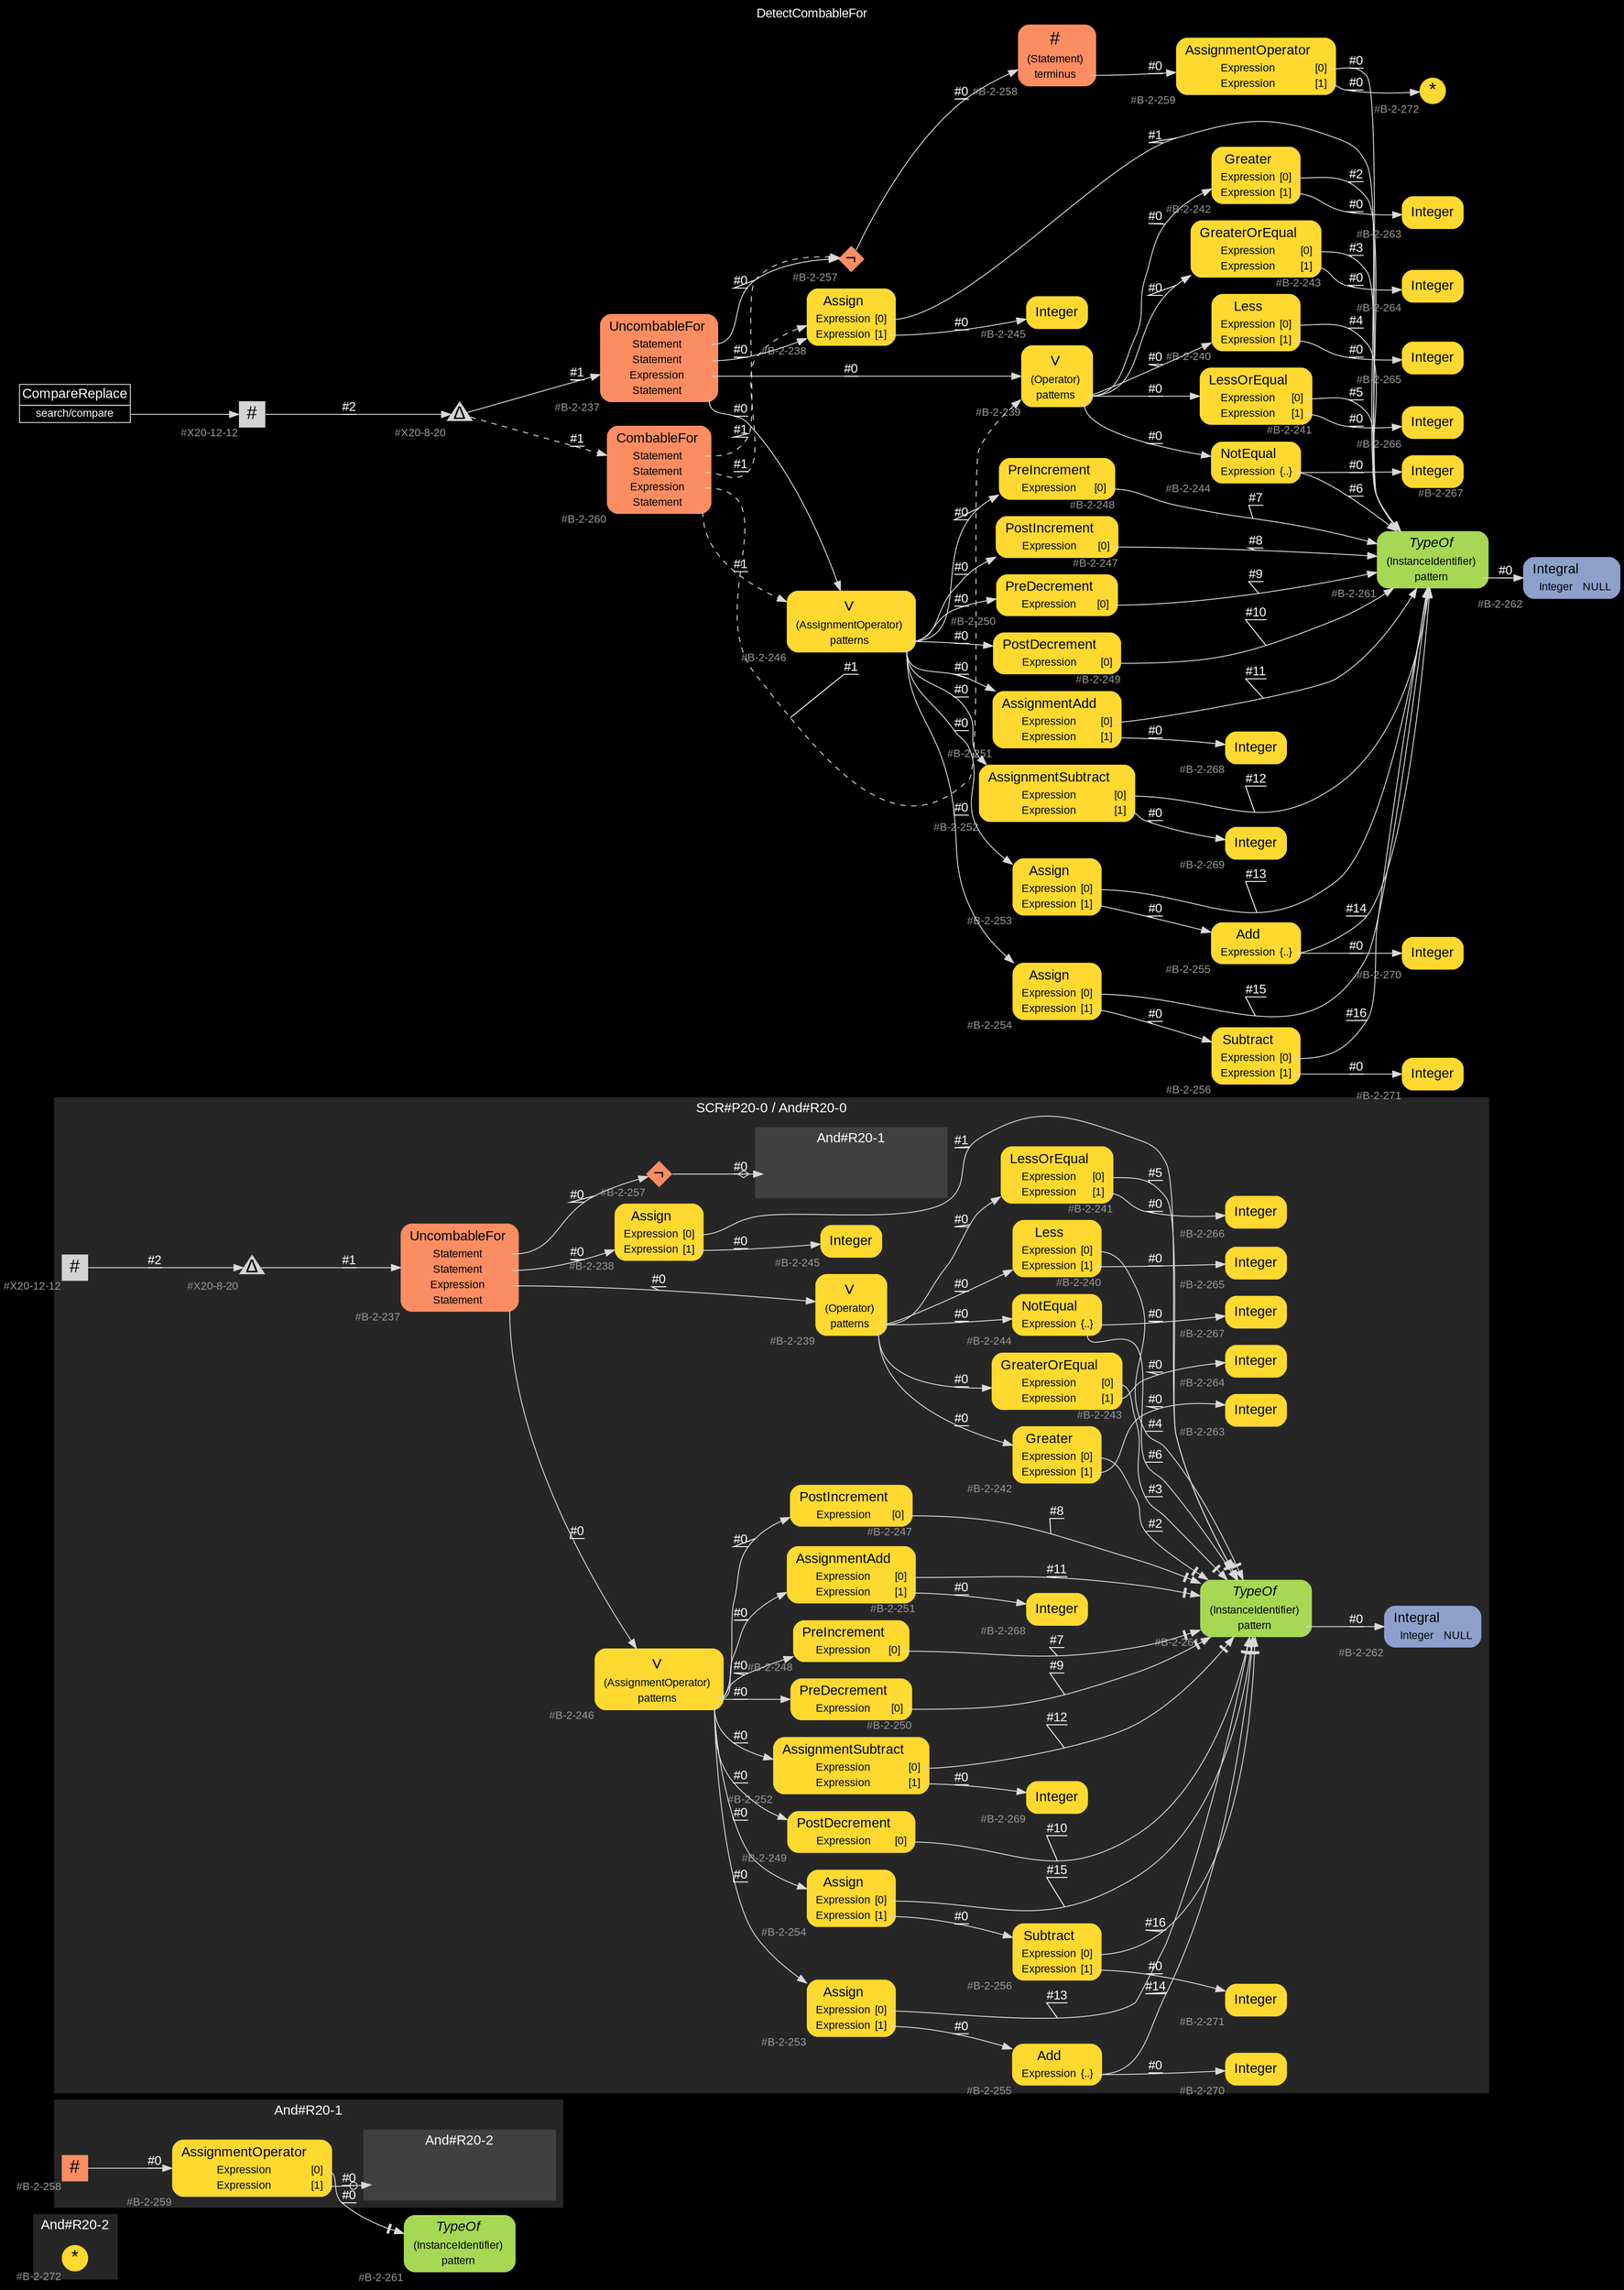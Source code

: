 digraph "DetectCombableFor" {
label = "DetectCombableFor"
labelloc = t
graph [
    rankdir = "LR"
    ranksep = 0.3
    bgcolor = black
    color = grey85
    fontcolor = white
    fontname = "Arial"
];
node [
    fontname = "Arial"
];
edge [
    fontname = "Arial"
];

// -------------------- figure And#R20-2 --------------------
// -------- region And#R20-2 ----------
subgraph "clusterAnd#R20-2" {
    label = "And#R20-2"
    style = "filled"
    color = gray15
    fontsize = "15"
    // -------- block And#R20-2/#B-2-272 ----------
    "And#R20-2/#B-2-272" [
        fillcolor = "/set28/6"
        xlabel = "#B-2-272"
        fontsize = "12"
        fontcolor = grey60
        shape = "circle"
        label = <<FONT COLOR="black" POINT-SIZE="20">*</FONT>>
        style = "filled"
        penwidth = 0.0
        fixedsize = true
        width = 0.4
        height = 0.4
    ];
    
}


// -------------------- figure And#R20-1 --------------------
// -------- region And#R20-1 ----------
subgraph "clusterAnd#R20-1" {
    label = "And#R20-1"
    style = "filled"
    color = gray15
    fontsize = "15"
    // -------- block And#R20-1/#B-2-258 ----------
    "And#R20-1/#B-2-258" [
        fillcolor = "/set28/2"
        xlabel = "#B-2-258"
        fontsize = "12"
        fontcolor = grey60
        shape = "square"
        label = <<FONT COLOR="black" POINT-SIZE="20">#</FONT>>
        style = "filled"
        penwidth = 0.0
        fixedsize = true
        width = 0.4
        height = 0.4
    ];
    
    // -------- block And#R20-1/#B-2-259 ----------
    "And#R20-1/#B-2-259" [
        fillcolor = "/set28/6"
        xlabel = "#B-2-259"
        fontsize = "12"
        fontcolor = grey60
        shape = "plaintext"
        label = <<TABLE BORDER="0" CELLBORDER="0" CELLSPACING="0">
         <TR><TD><FONT COLOR="black" POINT-SIZE="15">AssignmentOperator</FONT></TD></TR>
         <TR><TD><FONT COLOR="black" POINT-SIZE="12">Expression</FONT></TD><TD PORT="port0"><FONT COLOR="black" POINT-SIZE="12">[0]</FONT></TD></TR>
         <TR><TD><FONT COLOR="black" POINT-SIZE="12">Expression</FONT></TD><TD PORT="port1"><FONT COLOR="black" POINT-SIZE="12">[1]</FONT></TD></TR>
        </TABLE>>
        style = "rounded,filled"
    ];
    
    // -------- region And#R20-1/And#R20-2 ----------
    subgraph "clusterAnd#R20-1/And#R20-2" {
        label = "And#R20-2"
        style = "filled"
        color = gray25
        fontsize = "15"
        // -------- block And#R20-1/And#R20-2/#B-2-272 ----------
        "And#R20-1/And#R20-2/#B-2-272" [
            fillcolor = "/set28/6"
            xlabel = "#B-2-272"
            fontsize = "12"
            fontcolor = grey60
            shape = "none"
            style = "invisible"
        ];
        
    }
    
}

// -------- block And#R20-1/#B-2-261 ----------
"And#R20-1/#B-2-261" [
    fillcolor = "/set28/5"
    xlabel = "#B-2-261"
    fontsize = "12"
    fontcolor = grey60
    shape = "plaintext"
    label = <<TABLE BORDER="0" CELLBORDER="0" CELLSPACING="0">
     <TR><TD><FONT COLOR="black" POINT-SIZE="15"><I>TypeOf</I></FONT></TD></TR>
     <TR><TD><FONT COLOR="black" POINT-SIZE="12">(InstanceIdentifier)</FONT></TD><TD PORT="port0"></TD></TR>
     <TR><TD><FONT COLOR="black" POINT-SIZE="12">pattern</FONT></TD><TD PORT="port1"></TD></TR>
    </TABLE>>
    style = "rounded,filled"
];

"And#R20-1/#B-2-258" -> "And#R20-1/#B-2-259" [
    label = "#0"
    decorate = true
    color = grey85
    fontcolor = white
];

"And#R20-1/#B-2-259":port0 -> "And#R20-1/#B-2-261" [
    arrowhead="normalnonetee"
    label = "#0"
    decorate = true
    color = grey85
    fontcolor = white
];

"And#R20-1/#B-2-259":port1 -> "And#R20-1/And#R20-2/#B-2-272" [
    arrowhead="normalnoneodot"
    label = "#0"
    decorate = true
    color = grey85
    fontcolor = white
];


// -------------------- figure And#R20-0 --------------------
// -------- region And#R20-0 ----------
subgraph "clusterAnd#R20-0" {
    label = "SCR#P20-0 / And#R20-0"
    style = "filled"
    color = gray15
    fontsize = "15"
    // -------- block And#R20-0/#B-2-250 ----------
    "And#R20-0/#B-2-250" [
        fillcolor = "/set28/6"
        xlabel = "#B-2-250"
        fontsize = "12"
        fontcolor = grey60
        shape = "plaintext"
        label = <<TABLE BORDER="0" CELLBORDER="0" CELLSPACING="0">
         <TR><TD><FONT COLOR="black" POINT-SIZE="15">PreDecrement</FONT></TD></TR>
         <TR><TD><FONT COLOR="black" POINT-SIZE="12">Expression</FONT></TD><TD PORT="port0"><FONT COLOR="black" POINT-SIZE="12">[0]</FONT></TD></TR>
        </TABLE>>
        style = "rounded,filled"
    ];
    
    // -------- block And#R20-0/#B-2-246 ----------
    "And#R20-0/#B-2-246" [
        fillcolor = "/set28/6"
        xlabel = "#B-2-246"
        fontsize = "12"
        fontcolor = grey60
        shape = "plaintext"
        label = <<TABLE BORDER="0" CELLBORDER="0" CELLSPACING="0">
         <TR><TD><FONT COLOR="black" POINT-SIZE="20">∨</FONT></TD></TR>
         <TR><TD><FONT COLOR="black" POINT-SIZE="12">(AssignmentOperator)</FONT></TD><TD PORT="port0"></TD></TR>
         <TR><TD><FONT COLOR="black" POINT-SIZE="12">patterns</FONT></TD><TD PORT="port1"></TD></TR>
        </TABLE>>
        style = "rounded,filled"
    ];
    
    // -------- block And#R20-0/#B-2-241 ----------
    "And#R20-0/#B-2-241" [
        fillcolor = "/set28/6"
        xlabel = "#B-2-241"
        fontsize = "12"
        fontcolor = grey60
        shape = "plaintext"
        label = <<TABLE BORDER="0" CELLBORDER="0" CELLSPACING="0">
         <TR><TD><FONT COLOR="black" POINT-SIZE="15">LessOrEqual</FONT></TD></TR>
         <TR><TD><FONT COLOR="black" POINT-SIZE="12">Expression</FONT></TD><TD PORT="port0"><FONT COLOR="black" POINT-SIZE="12">[0]</FONT></TD></TR>
         <TR><TD><FONT COLOR="black" POINT-SIZE="12">Expression</FONT></TD><TD PORT="port1"><FONT COLOR="black" POINT-SIZE="12">[1]</FONT></TD></TR>
        </TABLE>>
        style = "rounded,filled"
    ];
    
    // -------- block And#R20-0/#B-2-262 ----------
    "And#R20-0/#B-2-262" [
        fillcolor = "/set28/3"
        xlabel = "#B-2-262"
        fontsize = "12"
        fontcolor = grey60
        shape = "plaintext"
        label = <<TABLE BORDER="0" CELLBORDER="0" CELLSPACING="0">
         <TR><TD><FONT COLOR="black" POINT-SIZE="15">Integral</FONT></TD></TR>
         <TR><TD><FONT COLOR="black" POINT-SIZE="12">Integer</FONT></TD><TD PORT="port0"><FONT COLOR="black" POINT-SIZE="12">NULL</FONT></TD></TR>
        </TABLE>>
        style = "rounded,filled"
    ];
    
    // -------- block And#R20-0/#B-2-263 ----------
    "And#R20-0/#B-2-263" [
        fillcolor = "/set28/6"
        xlabel = "#B-2-263"
        fontsize = "12"
        fontcolor = grey60
        shape = "plaintext"
        label = <<TABLE BORDER="0" CELLBORDER="0" CELLSPACING="0">
         <TR><TD><FONT COLOR="black" POINT-SIZE="15">Integer</FONT></TD></TR>
        </TABLE>>
        style = "rounded,filled"
    ];
    
    // -------- block And#R20-0/#B-2-242 ----------
    "And#R20-0/#B-2-242" [
        fillcolor = "/set28/6"
        xlabel = "#B-2-242"
        fontsize = "12"
        fontcolor = grey60
        shape = "plaintext"
        label = <<TABLE BORDER="0" CELLBORDER="0" CELLSPACING="0">
         <TR><TD><FONT COLOR="black" POINT-SIZE="15">Greater</FONT></TD></TR>
         <TR><TD><FONT COLOR="black" POINT-SIZE="12">Expression</FONT></TD><TD PORT="port0"><FONT COLOR="black" POINT-SIZE="12">[0]</FONT></TD></TR>
         <TR><TD><FONT COLOR="black" POINT-SIZE="12">Expression</FONT></TD><TD PORT="port1"><FONT COLOR="black" POINT-SIZE="12">[1]</FONT></TD></TR>
        </TABLE>>
        style = "rounded,filled"
    ];
    
    // -------- block And#R20-0/#B-2-256 ----------
    "And#R20-0/#B-2-256" [
        fillcolor = "/set28/6"
        xlabel = "#B-2-256"
        fontsize = "12"
        fontcolor = grey60
        shape = "plaintext"
        label = <<TABLE BORDER="0" CELLBORDER="0" CELLSPACING="0">
         <TR><TD><FONT COLOR="black" POINT-SIZE="15">Subtract</FONT></TD></TR>
         <TR><TD><FONT COLOR="black" POINT-SIZE="12">Expression</FONT></TD><TD PORT="port0"><FONT COLOR="black" POINT-SIZE="12">[0]</FONT></TD></TR>
         <TR><TD><FONT COLOR="black" POINT-SIZE="12">Expression</FONT></TD><TD PORT="port1"><FONT COLOR="black" POINT-SIZE="12">[1]</FONT></TD></TR>
        </TABLE>>
        style = "rounded,filled"
    ];
    
    // -------- block And#R20-0/#B-2-248 ----------
    "And#R20-0/#B-2-248" [
        fillcolor = "/set28/6"
        xlabel = "#B-2-248"
        fontsize = "12"
        fontcolor = grey60
        shape = "plaintext"
        label = <<TABLE BORDER="0" CELLBORDER="0" CELLSPACING="0">
         <TR><TD><FONT COLOR="black" POINT-SIZE="15">PreIncrement</FONT></TD></TR>
         <TR><TD><FONT COLOR="black" POINT-SIZE="12">Expression</FONT></TD><TD PORT="port0"><FONT COLOR="black" POINT-SIZE="12">[0]</FONT></TD></TR>
        </TABLE>>
        style = "rounded,filled"
    ];
    
    // -------- block And#R20-0/#B-2-239 ----------
    "And#R20-0/#B-2-239" [
        fillcolor = "/set28/6"
        xlabel = "#B-2-239"
        fontsize = "12"
        fontcolor = grey60
        shape = "plaintext"
        label = <<TABLE BORDER="0" CELLBORDER="0" CELLSPACING="0">
         <TR><TD><FONT COLOR="black" POINT-SIZE="20">∨</FONT></TD></TR>
         <TR><TD><FONT COLOR="black" POINT-SIZE="12">(Operator)</FONT></TD><TD PORT="port0"></TD></TR>
         <TR><TD><FONT COLOR="black" POINT-SIZE="12">patterns</FONT></TD><TD PORT="port1"></TD></TR>
        </TABLE>>
        style = "rounded,filled"
    ];
    
    // -------- block And#R20-0/#B-2-264 ----------
    "And#R20-0/#B-2-264" [
        fillcolor = "/set28/6"
        xlabel = "#B-2-264"
        fontsize = "12"
        fontcolor = grey60
        shape = "plaintext"
        label = <<TABLE BORDER="0" CELLBORDER="0" CELLSPACING="0">
         <TR><TD><FONT COLOR="black" POINT-SIZE="15">Integer</FONT></TD></TR>
        </TABLE>>
        style = "rounded,filled"
    ];
    
    // -------- block And#R20-0/#B-2-238 ----------
    "And#R20-0/#B-2-238" [
        fillcolor = "/set28/6"
        xlabel = "#B-2-238"
        fontsize = "12"
        fontcolor = grey60
        shape = "plaintext"
        label = <<TABLE BORDER="0" CELLBORDER="0" CELLSPACING="0">
         <TR><TD><FONT COLOR="black" POINT-SIZE="15">Assign</FONT></TD></TR>
         <TR><TD><FONT COLOR="black" POINT-SIZE="12">Expression</FONT></TD><TD PORT="port0"><FONT COLOR="black" POINT-SIZE="12">[0]</FONT></TD></TR>
         <TR><TD><FONT COLOR="black" POINT-SIZE="12">Expression</FONT></TD><TD PORT="port1"><FONT COLOR="black" POINT-SIZE="12">[1]</FONT></TD></TR>
        </TABLE>>
        style = "rounded,filled"
    ];
    
    // -------- block And#R20-0/#B-2-252 ----------
    "And#R20-0/#B-2-252" [
        fillcolor = "/set28/6"
        xlabel = "#B-2-252"
        fontsize = "12"
        fontcolor = grey60
        shape = "plaintext"
        label = <<TABLE BORDER="0" CELLBORDER="0" CELLSPACING="0">
         <TR><TD><FONT COLOR="black" POINT-SIZE="15">AssignmentSubtract</FONT></TD></TR>
         <TR><TD><FONT COLOR="black" POINT-SIZE="12">Expression</FONT></TD><TD PORT="port0"><FONT COLOR="black" POINT-SIZE="12">[0]</FONT></TD></TR>
         <TR><TD><FONT COLOR="black" POINT-SIZE="12">Expression</FONT></TD><TD PORT="port1"><FONT COLOR="black" POINT-SIZE="12">[1]</FONT></TD></TR>
        </TABLE>>
        style = "rounded,filled"
    ];
    
    // -------- block And#R20-0/#B-2-257 ----------
    "And#R20-0/#B-2-257" [
        fillcolor = "/set28/2"
        xlabel = "#B-2-257"
        fontsize = "12"
        fontcolor = grey60
        shape = "diamond"
        label = <<FONT COLOR="black" POINT-SIZE="20">¬</FONT>>
        style = "filled"
        penwidth = 0.0
        fixedsize = true
        width = 0.4
        height = 0.4
    ];
    
    // -------- block And#R20-0/#B-2-266 ----------
    "And#R20-0/#B-2-266" [
        fillcolor = "/set28/6"
        xlabel = "#B-2-266"
        fontsize = "12"
        fontcolor = grey60
        shape = "plaintext"
        label = <<TABLE BORDER="0" CELLBORDER="0" CELLSPACING="0">
         <TR><TD><FONT COLOR="black" POINT-SIZE="15">Integer</FONT></TD></TR>
        </TABLE>>
        style = "rounded,filled"
    ];
    
    // -------- block And#R20-0/#B-2-255 ----------
    "And#R20-0/#B-2-255" [
        fillcolor = "/set28/6"
        xlabel = "#B-2-255"
        fontsize = "12"
        fontcolor = grey60
        shape = "plaintext"
        label = <<TABLE BORDER="0" CELLBORDER="0" CELLSPACING="0">
         <TR><TD><FONT COLOR="black" POINT-SIZE="15">Add</FONT></TD></TR>
         <TR><TD><FONT COLOR="black" POINT-SIZE="12">Expression</FONT></TD><TD PORT="port0"><FONT COLOR="black" POINT-SIZE="12">{..}</FONT></TD></TR>
        </TABLE>>
        style = "rounded,filled"
    ];
    
    // -------- block And#R20-0/#B-2-261 ----------
    "And#R20-0/#B-2-261" [
        fillcolor = "/set28/5"
        xlabel = "#B-2-261"
        fontsize = "12"
        fontcolor = grey60
        shape = "plaintext"
        label = <<TABLE BORDER="0" CELLBORDER="0" CELLSPACING="0">
         <TR><TD><FONT COLOR="black" POINT-SIZE="15"><I>TypeOf</I></FONT></TD></TR>
         <TR><TD><FONT COLOR="black" POINT-SIZE="12">(InstanceIdentifier)</FONT></TD><TD PORT="port0"></TD></TR>
         <TR><TD><FONT COLOR="black" POINT-SIZE="12">pattern</FONT></TD><TD PORT="port1"></TD></TR>
        </TABLE>>
        style = "rounded,filled"
    ];
    
    // -------- block And#R20-0/#B-2-254 ----------
    "And#R20-0/#B-2-254" [
        fillcolor = "/set28/6"
        xlabel = "#B-2-254"
        fontsize = "12"
        fontcolor = grey60
        shape = "plaintext"
        label = <<TABLE BORDER="0" CELLBORDER="0" CELLSPACING="0">
         <TR><TD><FONT COLOR="black" POINT-SIZE="15">Assign</FONT></TD></TR>
         <TR><TD><FONT COLOR="black" POINT-SIZE="12">Expression</FONT></TD><TD PORT="port0"><FONT COLOR="black" POINT-SIZE="12">[0]</FONT></TD></TR>
         <TR><TD><FONT COLOR="black" POINT-SIZE="12">Expression</FONT></TD><TD PORT="port1"><FONT COLOR="black" POINT-SIZE="12">[1]</FONT></TD></TR>
        </TABLE>>
        style = "rounded,filled"
    ];
    
    // -------- block And#R20-0/#B-2-268 ----------
    "And#R20-0/#B-2-268" [
        fillcolor = "/set28/6"
        xlabel = "#B-2-268"
        fontsize = "12"
        fontcolor = grey60
        shape = "plaintext"
        label = <<TABLE BORDER="0" CELLBORDER="0" CELLSPACING="0">
         <TR><TD><FONT COLOR="black" POINT-SIZE="15">Integer</FONT></TD></TR>
        </TABLE>>
        style = "rounded,filled"
    ];
    
    // -------- block And#R20-0/#X20-12-12 ----------
    "And#R20-0/#X20-12-12" [
        xlabel = "#X20-12-12"
        fontsize = "12"
        fontcolor = grey60
        shape = "square"
        label = <<FONT COLOR="black" POINT-SIZE="20">#</FONT>>
        style = "filled"
        penwidth = 0.0
        fixedsize = true
        width = 0.4
        height = 0.4
    ];
    
    // -------- block And#R20-0/#B-2-247 ----------
    "And#R20-0/#B-2-247" [
        fillcolor = "/set28/6"
        xlabel = "#B-2-247"
        fontsize = "12"
        fontcolor = grey60
        shape = "plaintext"
        label = <<TABLE BORDER="0" CELLBORDER="0" CELLSPACING="0">
         <TR><TD><FONT COLOR="black" POINT-SIZE="15">PostIncrement</FONT></TD></TR>
         <TR><TD><FONT COLOR="black" POINT-SIZE="12">Expression</FONT></TD><TD PORT="port0"><FONT COLOR="black" POINT-SIZE="12">[0]</FONT></TD></TR>
        </TABLE>>
        style = "rounded,filled"
    ];
    
    // -------- block And#R20-0/#B-2-243 ----------
    "And#R20-0/#B-2-243" [
        fillcolor = "/set28/6"
        xlabel = "#B-2-243"
        fontsize = "12"
        fontcolor = grey60
        shape = "plaintext"
        label = <<TABLE BORDER="0" CELLBORDER="0" CELLSPACING="0">
         <TR><TD><FONT COLOR="black" POINT-SIZE="15">GreaterOrEqual</FONT></TD></TR>
         <TR><TD><FONT COLOR="black" POINT-SIZE="12">Expression</FONT></TD><TD PORT="port0"><FONT COLOR="black" POINT-SIZE="12">[0]</FONT></TD></TR>
         <TR><TD><FONT COLOR="black" POINT-SIZE="12">Expression</FONT></TD><TD PORT="port1"><FONT COLOR="black" POINT-SIZE="12">[1]</FONT></TD></TR>
        </TABLE>>
        style = "rounded,filled"
    ];
    
    // -------- block And#R20-0/#B-2-249 ----------
    "And#R20-0/#B-2-249" [
        fillcolor = "/set28/6"
        xlabel = "#B-2-249"
        fontsize = "12"
        fontcolor = grey60
        shape = "plaintext"
        label = <<TABLE BORDER="0" CELLBORDER="0" CELLSPACING="0">
         <TR><TD><FONT COLOR="black" POINT-SIZE="15">PostDecrement</FONT></TD></TR>
         <TR><TD><FONT COLOR="black" POINT-SIZE="12">Expression</FONT></TD><TD PORT="port0"><FONT COLOR="black" POINT-SIZE="12">[0]</FONT></TD></TR>
        </TABLE>>
        style = "rounded,filled"
    ];
    
    // -------- block And#R20-0/#B-2-251 ----------
    "And#R20-0/#B-2-251" [
        fillcolor = "/set28/6"
        xlabel = "#B-2-251"
        fontsize = "12"
        fontcolor = grey60
        shape = "plaintext"
        label = <<TABLE BORDER="0" CELLBORDER="0" CELLSPACING="0">
         <TR><TD><FONT COLOR="black" POINT-SIZE="15">AssignmentAdd</FONT></TD></TR>
         <TR><TD><FONT COLOR="black" POINT-SIZE="12">Expression</FONT></TD><TD PORT="port0"><FONT COLOR="black" POINT-SIZE="12">[0]</FONT></TD></TR>
         <TR><TD><FONT COLOR="black" POINT-SIZE="12">Expression</FONT></TD><TD PORT="port1"><FONT COLOR="black" POINT-SIZE="12">[1]</FONT></TD></TR>
        </TABLE>>
        style = "rounded,filled"
    ];
    
    // -------- block And#R20-0/#B-2-245 ----------
    "And#R20-0/#B-2-245" [
        fillcolor = "/set28/6"
        xlabel = "#B-2-245"
        fontsize = "12"
        fontcolor = grey60
        shape = "plaintext"
        label = <<TABLE BORDER="0" CELLBORDER="0" CELLSPACING="0">
         <TR><TD><FONT COLOR="black" POINT-SIZE="15">Integer</FONT></TD></TR>
        </TABLE>>
        style = "rounded,filled"
    ];
    
    // -------- block And#R20-0/#B-2-269 ----------
    "And#R20-0/#B-2-269" [
        fillcolor = "/set28/6"
        xlabel = "#B-2-269"
        fontsize = "12"
        fontcolor = grey60
        shape = "plaintext"
        label = <<TABLE BORDER="0" CELLBORDER="0" CELLSPACING="0">
         <TR><TD><FONT COLOR="black" POINT-SIZE="15">Integer</FONT></TD></TR>
        </TABLE>>
        style = "rounded,filled"
    ];
    
    // -------- block And#R20-0/#B-2-271 ----------
    "And#R20-0/#B-2-271" [
        fillcolor = "/set28/6"
        xlabel = "#B-2-271"
        fontsize = "12"
        fontcolor = grey60
        shape = "plaintext"
        label = <<TABLE BORDER="0" CELLBORDER="0" CELLSPACING="0">
         <TR><TD><FONT COLOR="black" POINT-SIZE="15">Integer</FONT></TD></TR>
        </TABLE>>
        style = "rounded,filled"
    ];
    
    // -------- block And#R20-0/#B-2-270 ----------
    "And#R20-0/#B-2-270" [
        fillcolor = "/set28/6"
        xlabel = "#B-2-270"
        fontsize = "12"
        fontcolor = grey60
        shape = "plaintext"
        label = <<TABLE BORDER="0" CELLBORDER="0" CELLSPACING="0">
         <TR><TD><FONT COLOR="black" POINT-SIZE="15">Integer</FONT></TD></TR>
        </TABLE>>
        style = "rounded,filled"
    ];
    
    // -------- block And#R20-0/#B-2-253 ----------
    "And#R20-0/#B-2-253" [
        fillcolor = "/set28/6"
        xlabel = "#B-2-253"
        fontsize = "12"
        fontcolor = grey60
        shape = "plaintext"
        label = <<TABLE BORDER="0" CELLBORDER="0" CELLSPACING="0">
         <TR><TD><FONT COLOR="black" POINT-SIZE="15">Assign</FONT></TD></TR>
         <TR><TD><FONT COLOR="black" POINT-SIZE="12">Expression</FONT></TD><TD PORT="port0"><FONT COLOR="black" POINT-SIZE="12">[0]</FONT></TD></TR>
         <TR><TD><FONT COLOR="black" POINT-SIZE="12">Expression</FONT></TD><TD PORT="port1"><FONT COLOR="black" POINT-SIZE="12">[1]</FONT></TD></TR>
        </TABLE>>
        style = "rounded,filled"
    ];
    
    // -------- block And#R20-0/#B-2-244 ----------
    "And#R20-0/#B-2-244" [
        fillcolor = "/set28/6"
        xlabel = "#B-2-244"
        fontsize = "12"
        fontcolor = grey60
        shape = "plaintext"
        label = <<TABLE BORDER="0" CELLBORDER="0" CELLSPACING="0">
         <TR><TD><FONT COLOR="black" POINT-SIZE="15">NotEqual</FONT></TD></TR>
         <TR><TD><FONT COLOR="black" POINT-SIZE="12">Expression</FONT></TD><TD PORT="port0"><FONT COLOR="black" POINT-SIZE="12">{..}</FONT></TD></TR>
        </TABLE>>
        style = "rounded,filled"
    ];
    
    // -------- block And#R20-0/#B-2-237 ----------
    "And#R20-0/#B-2-237" [
        fillcolor = "/set28/2"
        xlabel = "#B-2-237"
        fontsize = "12"
        fontcolor = grey60
        shape = "plaintext"
        label = <<TABLE BORDER="0" CELLBORDER="0" CELLSPACING="0">
         <TR><TD><FONT COLOR="black" POINT-SIZE="15">UncombableFor</FONT></TD></TR>
         <TR><TD><FONT COLOR="black" POINT-SIZE="12">Statement</FONT></TD><TD PORT="port0"></TD></TR>
         <TR><TD><FONT COLOR="black" POINT-SIZE="12">Statement</FONT></TD><TD PORT="port1"></TD></TR>
         <TR><TD><FONT COLOR="black" POINT-SIZE="12">Expression</FONT></TD><TD PORT="port2"></TD></TR>
         <TR><TD><FONT COLOR="black" POINT-SIZE="12">Statement</FONT></TD><TD PORT="port3"></TD></TR>
        </TABLE>>
        style = "rounded,filled"
    ];
    
    // -------- block And#R20-0/#B-2-265 ----------
    "And#R20-0/#B-2-265" [
        fillcolor = "/set28/6"
        xlabel = "#B-2-265"
        fontsize = "12"
        fontcolor = grey60
        shape = "plaintext"
        label = <<TABLE BORDER="0" CELLBORDER="0" CELLSPACING="0">
         <TR><TD><FONT COLOR="black" POINT-SIZE="15">Integer</FONT></TD></TR>
        </TABLE>>
        style = "rounded,filled"
    ];
    
    // -------- block And#R20-0/#B-2-267 ----------
    "And#R20-0/#B-2-267" [
        fillcolor = "/set28/6"
        xlabel = "#B-2-267"
        fontsize = "12"
        fontcolor = grey60
        shape = "plaintext"
        label = <<TABLE BORDER="0" CELLBORDER="0" CELLSPACING="0">
         <TR><TD><FONT COLOR="black" POINT-SIZE="15">Integer</FONT></TD></TR>
        </TABLE>>
        style = "rounded,filled"
    ];
    
    // -------- block And#R20-0/#X20-8-20 ----------
    "And#R20-0/#X20-8-20" [
        xlabel = "#X20-8-20"
        fontsize = "12"
        fontcolor = grey60
        shape = "triangle"
        label = <<FONT COLOR="black" POINT-SIZE="20">Δ</FONT>>
        style = "filled"
        penwidth = 0.0
        fixedsize = true
        width = 0.4
        height = 0.4
    ];
    
    // -------- block And#R20-0/#B-2-240 ----------
    "And#R20-0/#B-2-240" [
        fillcolor = "/set28/6"
        xlabel = "#B-2-240"
        fontsize = "12"
        fontcolor = grey60
        shape = "plaintext"
        label = <<TABLE BORDER="0" CELLBORDER="0" CELLSPACING="0">
         <TR><TD><FONT COLOR="black" POINT-SIZE="15">Less</FONT></TD></TR>
         <TR><TD><FONT COLOR="black" POINT-SIZE="12">Expression</FONT></TD><TD PORT="port0"><FONT COLOR="black" POINT-SIZE="12">[0]</FONT></TD></TR>
         <TR><TD><FONT COLOR="black" POINT-SIZE="12">Expression</FONT></TD><TD PORT="port1"><FONT COLOR="black" POINT-SIZE="12">[1]</FONT></TD></TR>
        </TABLE>>
        style = "rounded,filled"
    ];
    
    // -------- region And#R20-0/And#R20-1 ----------
    subgraph "clusterAnd#R20-0/And#R20-1" {
        label = "And#R20-1"
        style = "filled"
        color = gray25
        fontsize = "15"
        // -------- block And#R20-0/And#R20-1/#B-2-258 ----------
        "And#R20-0/And#R20-1/#B-2-258" [
            fillcolor = "/set28/2"
            xlabel = "#B-2-258"
            fontsize = "12"
            fontcolor = grey60
            shape = "none"
            style = "invisible"
        ];
        
    }
    
}

"And#R20-0/#B-2-250":port0 -> "And#R20-0/#B-2-261" [
    arrowhead="normalnonetee"
    label = "#9"
    decorate = true
    color = grey85
    fontcolor = white
];

"And#R20-0/#B-2-246":port1 -> "And#R20-0/#B-2-248" [
    label = "#0"
    decorate = true
    color = grey85
    fontcolor = white
];

"And#R20-0/#B-2-246":port1 -> "And#R20-0/#B-2-247" [
    label = "#0"
    decorate = true
    color = grey85
    fontcolor = white
];

"And#R20-0/#B-2-246":port1 -> "And#R20-0/#B-2-250" [
    label = "#0"
    decorate = true
    color = grey85
    fontcolor = white
];

"And#R20-0/#B-2-246":port1 -> "And#R20-0/#B-2-249" [
    label = "#0"
    decorate = true
    color = grey85
    fontcolor = white
];

"And#R20-0/#B-2-246":port1 -> "And#R20-0/#B-2-251" [
    label = "#0"
    decorate = true
    color = grey85
    fontcolor = white
];

"And#R20-0/#B-2-246":port1 -> "And#R20-0/#B-2-252" [
    label = "#0"
    decorate = true
    color = grey85
    fontcolor = white
];

"And#R20-0/#B-2-246":port1 -> "And#R20-0/#B-2-253" [
    label = "#0"
    decorate = true
    color = grey85
    fontcolor = white
];

"And#R20-0/#B-2-246":port1 -> "And#R20-0/#B-2-254" [
    label = "#0"
    decorate = true
    color = grey85
    fontcolor = white
];

"And#R20-0/#B-2-241":port0 -> "And#R20-0/#B-2-261" [
    arrowhead="normalnonetee"
    label = "#5"
    decorate = true
    color = grey85
    fontcolor = white
];

"And#R20-0/#B-2-241":port1 -> "And#R20-0/#B-2-266" [
    label = "#0"
    decorate = true
    color = grey85
    fontcolor = white
];

"And#R20-0/#B-2-242":port0 -> "And#R20-0/#B-2-261" [
    arrowhead="normalnonetee"
    label = "#2"
    decorate = true
    color = grey85
    fontcolor = white
];

"And#R20-0/#B-2-242":port1 -> "And#R20-0/#B-2-263" [
    label = "#0"
    decorate = true
    color = grey85
    fontcolor = white
];

"And#R20-0/#B-2-256":port0 -> "And#R20-0/#B-2-261" [
    arrowhead="normalnonetee"
    label = "#16"
    decorate = true
    color = grey85
    fontcolor = white
];

"And#R20-0/#B-2-256":port1 -> "And#R20-0/#B-2-271" [
    label = "#0"
    decorate = true
    color = grey85
    fontcolor = white
];

"And#R20-0/#B-2-248":port0 -> "And#R20-0/#B-2-261" [
    arrowhead="normalnonetee"
    label = "#7"
    decorate = true
    color = grey85
    fontcolor = white
];

"And#R20-0/#B-2-239":port1 -> "And#R20-0/#B-2-242" [
    label = "#0"
    decorate = true
    color = grey85
    fontcolor = white
];

"And#R20-0/#B-2-239":port1 -> "And#R20-0/#B-2-243" [
    label = "#0"
    decorate = true
    color = grey85
    fontcolor = white
];

"And#R20-0/#B-2-239":port1 -> "And#R20-0/#B-2-240" [
    label = "#0"
    decorate = true
    color = grey85
    fontcolor = white
];

"And#R20-0/#B-2-239":port1 -> "And#R20-0/#B-2-241" [
    label = "#0"
    decorate = true
    color = grey85
    fontcolor = white
];

"And#R20-0/#B-2-239":port1 -> "And#R20-0/#B-2-244" [
    label = "#0"
    decorate = true
    color = grey85
    fontcolor = white
];

"And#R20-0/#B-2-238":port0 -> "And#R20-0/#B-2-261" [
    arrowhead="normalnonebox"
    label = "#1"
    decorate = true
    color = grey85
    fontcolor = white
];

"And#R20-0/#B-2-238":port1 -> "And#R20-0/#B-2-245" [
    label = "#0"
    decorate = true
    color = grey85
    fontcolor = white
];

"And#R20-0/#B-2-252":port0 -> "And#R20-0/#B-2-261" [
    arrowhead="normalnonetee"
    label = "#12"
    decorate = true
    color = grey85
    fontcolor = white
];

"And#R20-0/#B-2-252":port1 -> "And#R20-0/#B-2-269" [
    label = "#0"
    decorate = true
    color = grey85
    fontcolor = white
];

"And#R20-0/#B-2-257" -> "And#R20-0/And#R20-1/#B-2-258" [
    arrowhead="normalnoneodiamond"
    label = "#0"
    decorate = true
    color = grey85
    fontcolor = white
];

"And#R20-0/#B-2-255":port0 -> "And#R20-0/#B-2-261" [
    arrowhead="normalnonetee"
    label = "#14"
    decorate = true
    color = grey85
    fontcolor = white
];

"And#R20-0/#B-2-255":port0 -> "And#R20-0/#B-2-270" [
    label = "#0"
    decorate = true
    color = grey85
    fontcolor = white
];

"And#R20-0/#B-2-261":port1 -> "And#R20-0/#B-2-262" [
    label = "#0"
    decorate = true
    color = grey85
    fontcolor = white
];

"And#R20-0/#B-2-254":port0 -> "And#R20-0/#B-2-261" [
    arrowhead="normalnonetee"
    label = "#15"
    decorate = true
    color = grey85
    fontcolor = white
];

"And#R20-0/#B-2-254":port1 -> "And#R20-0/#B-2-256" [
    label = "#0"
    decorate = true
    color = grey85
    fontcolor = white
];

"And#R20-0/#X20-12-12" -> "And#R20-0/#X20-8-20" [
    label = "#2"
    decorate = true
    color = grey85
    fontcolor = white
];

"And#R20-0/#B-2-247":port0 -> "And#R20-0/#B-2-261" [
    arrowhead="normalnonetee"
    label = "#8"
    decorate = true
    color = grey85
    fontcolor = white
];

"And#R20-0/#B-2-243":port0 -> "And#R20-0/#B-2-261" [
    arrowhead="normalnonetee"
    label = "#3"
    decorate = true
    color = grey85
    fontcolor = white
];

"And#R20-0/#B-2-243":port1 -> "And#R20-0/#B-2-264" [
    label = "#0"
    decorate = true
    color = grey85
    fontcolor = white
];

"And#R20-0/#B-2-249":port0 -> "And#R20-0/#B-2-261" [
    arrowhead="normalnonetee"
    label = "#10"
    decorate = true
    color = grey85
    fontcolor = white
];

"And#R20-0/#B-2-251":port0 -> "And#R20-0/#B-2-261" [
    arrowhead="normalnonetee"
    label = "#11"
    decorate = true
    color = grey85
    fontcolor = white
];

"And#R20-0/#B-2-251":port1 -> "And#R20-0/#B-2-268" [
    label = "#0"
    decorate = true
    color = grey85
    fontcolor = white
];

"And#R20-0/#B-2-253":port0 -> "And#R20-0/#B-2-261" [
    arrowhead="normalnonetee"
    label = "#13"
    decorate = true
    color = grey85
    fontcolor = white
];

"And#R20-0/#B-2-253":port1 -> "And#R20-0/#B-2-255" [
    label = "#0"
    decorate = true
    color = grey85
    fontcolor = white
];

"And#R20-0/#B-2-244":port0 -> "And#R20-0/#B-2-261" [
    arrowhead="normalnonetee"
    label = "#6"
    decorate = true
    color = grey85
    fontcolor = white
];

"And#R20-0/#B-2-244":port0 -> "And#R20-0/#B-2-267" [
    label = "#0"
    decorate = true
    color = grey85
    fontcolor = white
];

"And#R20-0/#B-2-237":port0 -> "And#R20-0/#B-2-257" [
    label = "#0"
    decorate = true
    color = grey85
    fontcolor = white
];

"And#R20-0/#B-2-237":port1 -> "And#R20-0/#B-2-238" [
    label = "#0"
    decorate = true
    color = grey85
    fontcolor = white
];

"And#R20-0/#B-2-237":port2 -> "And#R20-0/#B-2-239" [
    label = "#0"
    decorate = true
    color = grey85
    fontcolor = white
];

"And#R20-0/#B-2-237":port3 -> "And#R20-0/#B-2-246" [
    label = "#0"
    decorate = true
    color = grey85
    fontcolor = white
];

"And#R20-0/#X20-8-20" -> "And#R20-0/#B-2-237" [
    label = "#1"
    decorate = true
    color = grey85
    fontcolor = white
];

"And#R20-0/#B-2-240":port0 -> "And#R20-0/#B-2-261" [
    arrowhead="normalnonetee"
    label = "#4"
    decorate = true
    color = grey85
    fontcolor = white
];

"And#R20-0/#B-2-240":port1 -> "And#R20-0/#B-2-265" [
    label = "#0"
    decorate = true
    color = grey85
    fontcolor = white
];


// -------------------- transformation figure --------------------
// -------- block CR#X20-10-20 ----------
"CR#X20-10-20" [
    fillcolor = black
    fontsize = "12"
    fontcolor = grey60
    shape = "plaintext"
    label = <<TABLE BORDER="0" CELLBORDER="1" CELLSPACING="0">
     <TR><TD><FONT COLOR="white" POINT-SIZE="15">CompareReplace</FONT></TD></TR>
     <TR><TD PORT="port0"><FONT COLOR="white" POINT-SIZE="12">search/compare</FONT></TD></TR>
    </TABLE>>
    style = "filled"
    color = grey85
];

// -------- block #X20-12-12 ----------
"#X20-12-12" [
    xlabel = "#X20-12-12"
    fontsize = "12"
    fontcolor = grey60
    shape = "square"
    label = <<FONT COLOR="black" POINT-SIZE="20">#</FONT>>
    style = "filled"
    penwidth = 0.0
    fixedsize = true
    width = 0.4
    height = 0.4
];

// -------- block #X20-8-20 ----------
"#X20-8-20" [
    xlabel = "#X20-8-20"
    fontsize = "12"
    fontcolor = grey60
    shape = "triangle"
    label = <<FONT COLOR="black" POINT-SIZE="20">Δ</FONT>>
    style = "filled"
    penwidth = 0.0
    fixedsize = true
    width = 0.4
    height = 0.4
];

// -------- block #B-2-237 ----------
"#B-2-237" [
    fillcolor = "/set28/2"
    xlabel = "#B-2-237"
    fontsize = "12"
    fontcolor = grey60
    shape = "plaintext"
    label = <<TABLE BORDER="0" CELLBORDER="0" CELLSPACING="0">
     <TR><TD><FONT COLOR="black" POINT-SIZE="15">UncombableFor</FONT></TD></TR>
     <TR><TD><FONT COLOR="black" POINT-SIZE="12">Statement</FONT></TD><TD PORT="port0"></TD></TR>
     <TR><TD><FONT COLOR="black" POINT-SIZE="12">Statement</FONT></TD><TD PORT="port1"></TD></TR>
     <TR><TD><FONT COLOR="black" POINT-SIZE="12">Expression</FONT></TD><TD PORT="port2"></TD></TR>
     <TR><TD><FONT COLOR="black" POINT-SIZE="12">Statement</FONT></TD><TD PORT="port3"></TD></TR>
    </TABLE>>
    style = "rounded,filled"
];

// -------- block #B-2-257 ----------
"#B-2-257" [
    fillcolor = "/set28/2"
    xlabel = "#B-2-257"
    fontsize = "12"
    fontcolor = grey60
    shape = "diamond"
    label = <<FONT COLOR="black" POINT-SIZE="20">¬</FONT>>
    style = "filled"
    penwidth = 0.0
    fixedsize = true
    width = 0.4
    height = 0.4
];

// -------- block #B-2-258 ----------
"#B-2-258" [
    fillcolor = "/set28/2"
    xlabel = "#B-2-258"
    fontsize = "12"
    fontcolor = grey60
    shape = "plaintext"
    label = <<TABLE BORDER="0" CELLBORDER="0" CELLSPACING="0">
     <TR><TD><FONT COLOR="black" POINT-SIZE="20">#</FONT></TD></TR>
     <TR><TD><FONT COLOR="black" POINT-SIZE="12">(Statement)</FONT></TD><TD PORT="port0"></TD></TR>
     <TR><TD><FONT COLOR="black" POINT-SIZE="12">terminus</FONT></TD><TD PORT="port1"></TD></TR>
    </TABLE>>
    style = "rounded,filled"
];

// -------- block #B-2-259 ----------
"#B-2-259" [
    fillcolor = "/set28/6"
    xlabel = "#B-2-259"
    fontsize = "12"
    fontcolor = grey60
    shape = "plaintext"
    label = <<TABLE BORDER="0" CELLBORDER="0" CELLSPACING="0">
     <TR><TD><FONT COLOR="black" POINT-SIZE="15">AssignmentOperator</FONT></TD></TR>
     <TR><TD><FONT COLOR="black" POINT-SIZE="12">Expression</FONT></TD><TD PORT="port0"><FONT COLOR="black" POINT-SIZE="12">[0]</FONT></TD></TR>
     <TR><TD><FONT COLOR="black" POINT-SIZE="12">Expression</FONT></TD><TD PORT="port1"><FONT COLOR="black" POINT-SIZE="12">[1]</FONT></TD></TR>
    </TABLE>>
    style = "rounded,filled"
];

// -------- block #B-2-261 ----------
"#B-2-261" [
    fillcolor = "/set28/5"
    xlabel = "#B-2-261"
    fontsize = "12"
    fontcolor = grey60
    shape = "plaintext"
    label = <<TABLE BORDER="0" CELLBORDER="0" CELLSPACING="0">
     <TR><TD><FONT COLOR="black" POINT-SIZE="15"><I>TypeOf</I></FONT></TD></TR>
     <TR><TD><FONT COLOR="black" POINT-SIZE="12">(InstanceIdentifier)</FONT></TD><TD PORT="port0"></TD></TR>
     <TR><TD><FONT COLOR="black" POINT-SIZE="12">pattern</FONT></TD><TD PORT="port1"></TD></TR>
    </TABLE>>
    style = "rounded,filled"
];

// -------- block #B-2-262 ----------
"#B-2-262" [
    fillcolor = "/set28/3"
    xlabel = "#B-2-262"
    fontsize = "12"
    fontcolor = grey60
    shape = "plaintext"
    label = <<TABLE BORDER="0" CELLBORDER="0" CELLSPACING="0">
     <TR><TD><FONT COLOR="black" POINT-SIZE="15">Integral</FONT></TD></TR>
     <TR><TD><FONT COLOR="black" POINT-SIZE="12">Integer</FONT></TD><TD PORT="port0"><FONT COLOR="black" POINT-SIZE="12">NULL</FONT></TD></TR>
    </TABLE>>
    style = "rounded,filled"
];

// -------- block #B-2-272 ----------
"#B-2-272" [
    fillcolor = "/set28/6"
    xlabel = "#B-2-272"
    fontsize = "12"
    fontcolor = grey60
    shape = "circle"
    label = <<FONT COLOR="black" POINT-SIZE="20">*</FONT>>
    style = "filled"
    penwidth = 0.0
    fixedsize = true
    width = 0.4
    height = 0.4
];

// -------- block #B-2-238 ----------
"#B-2-238" [
    fillcolor = "/set28/6"
    xlabel = "#B-2-238"
    fontsize = "12"
    fontcolor = grey60
    shape = "plaintext"
    label = <<TABLE BORDER="0" CELLBORDER="0" CELLSPACING="0">
     <TR><TD><FONT COLOR="black" POINT-SIZE="15">Assign</FONT></TD></TR>
     <TR><TD><FONT COLOR="black" POINT-SIZE="12">Expression</FONT></TD><TD PORT="port0"><FONT COLOR="black" POINT-SIZE="12">[0]</FONT></TD></TR>
     <TR><TD><FONT COLOR="black" POINT-SIZE="12">Expression</FONT></TD><TD PORT="port1"><FONT COLOR="black" POINT-SIZE="12">[1]</FONT></TD></TR>
    </TABLE>>
    style = "rounded,filled"
];

// -------- block #B-2-245 ----------
"#B-2-245" [
    fillcolor = "/set28/6"
    xlabel = "#B-2-245"
    fontsize = "12"
    fontcolor = grey60
    shape = "plaintext"
    label = <<TABLE BORDER="0" CELLBORDER="0" CELLSPACING="0">
     <TR><TD><FONT COLOR="black" POINT-SIZE="15">Integer</FONT></TD></TR>
    </TABLE>>
    style = "rounded,filled"
];

// -------- block #B-2-239 ----------
"#B-2-239" [
    fillcolor = "/set28/6"
    xlabel = "#B-2-239"
    fontsize = "12"
    fontcolor = grey60
    shape = "plaintext"
    label = <<TABLE BORDER="0" CELLBORDER="0" CELLSPACING="0">
     <TR><TD><FONT COLOR="black" POINT-SIZE="20">∨</FONT></TD></TR>
     <TR><TD><FONT COLOR="black" POINT-SIZE="12">(Operator)</FONT></TD><TD PORT="port0"></TD></TR>
     <TR><TD><FONT COLOR="black" POINT-SIZE="12">patterns</FONT></TD><TD PORT="port1"></TD></TR>
    </TABLE>>
    style = "rounded,filled"
];

// -------- block #B-2-242 ----------
"#B-2-242" [
    fillcolor = "/set28/6"
    xlabel = "#B-2-242"
    fontsize = "12"
    fontcolor = grey60
    shape = "plaintext"
    label = <<TABLE BORDER="0" CELLBORDER="0" CELLSPACING="0">
     <TR><TD><FONT COLOR="black" POINT-SIZE="15">Greater</FONT></TD></TR>
     <TR><TD><FONT COLOR="black" POINT-SIZE="12">Expression</FONT></TD><TD PORT="port0"><FONT COLOR="black" POINT-SIZE="12">[0]</FONT></TD></TR>
     <TR><TD><FONT COLOR="black" POINT-SIZE="12">Expression</FONT></TD><TD PORT="port1"><FONT COLOR="black" POINT-SIZE="12">[1]</FONT></TD></TR>
    </TABLE>>
    style = "rounded,filled"
];

// -------- block #B-2-263 ----------
"#B-2-263" [
    fillcolor = "/set28/6"
    xlabel = "#B-2-263"
    fontsize = "12"
    fontcolor = grey60
    shape = "plaintext"
    label = <<TABLE BORDER="0" CELLBORDER="0" CELLSPACING="0">
     <TR><TD><FONT COLOR="black" POINT-SIZE="15">Integer</FONT></TD></TR>
    </TABLE>>
    style = "rounded,filled"
];

// -------- block #B-2-243 ----------
"#B-2-243" [
    fillcolor = "/set28/6"
    xlabel = "#B-2-243"
    fontsize = "12"
    fontcolor = grey60
    shape = "plaintext"
    label = <<TABLE BORDER="0" CELLBORDER="0" CELLSPACING="0">
     <TR><TD><FONT COLOR="black" POINT-SIZE="15">GreaterOrEqual</FONT></TD></TR>
     <TR><TD><FONT COLOR="black" POINT-SIZE="12">Expression</FONT></TD><TD PORT="port0"><FONT COLOR="black" POINT-SIZE="12">[0]</FONT></TD></TR>
     <TR><TD><FONT COLOR="black" POINT-SIZE="12">Expression</FONT></TD><TD PORT="port1"><FONT COLOR="black" POINT-SIZE="12">[1]</FONT></TD></TR>
    </TABLE>>
    style = "rounded,filled"
];

// -------- block #B-2-264 ----------
"#B-2-264" [
    fillcolor = "/set28/6"
    xlabel = "#B-2-264"
    fontsize = "12"
    fontcolor = grey60
    shape = "plaintext"
    label = <<TABLE BORDER="0" CELLBORDER="0" CELLSPACING="0">
     <TR><TD><FONT COLOR="black" POINT-SIZE="15">Integer</FONT></TD></TR>
    </TABLE>>
    style = "rounded,filled"
];

// -------- block #B-2-240 ----------
"#B-2-240" [
    fillcolor = "/set28/6"
    xlabel = "#B-2-240"
    fontsize = "12"
    fontcolor = grey60
    shape = "plaintext"
    label = <<TABLE BORDER="0" CELLBORDER="0" CELLSPACING="0">
     <TR><TD><FONT COLOR="black" POINT-SIZE="15">Less</FONT></TD></TR>
     <TR><TD><FONT COLOR="black" POINT-SIZE="12">Expression</FONT></TD><TD PORT="port0"><FONT COLOR="black" POINT-SIZE="12">[0]</FONT></TD></TR>
     <TR><TD><FONT COLOR="black" POINT-SIZE="12">Expression</FONT></TD><TD PORT="port1"><FONT COLOR="black" POINT-SIZE="12">[1]</FONT></TD></TR>
    </TABLE>>
    style = "rounded,filled"
];

// -------- block #B-2-265 ----------
"#B-2-265" [
    fillcolor = "/set28/6"
    xlabel = "#B-2-265"
    fontsize = "12"
    fontcolor = grey60
    shape = "plaintext"
    label = <<TABLE BORDER="0" CELLBORDER="0" CELLSPACING="0">
     <TR><TD><FONT COLOR="black" POINT-SIZE="15">Integer</FONT></TD></TR>
    </TABLE>>
    style = "rounded,filled"
];

// -------- block #B-2-241 ----------
"#B-2-241" [
    fillcolor = "/set28/6"
    xlabel = "#B-2-241"
    fontsize = "12"
    fontcolor = grey60
    shape = "plaintext"
    label = <<TABLE BORDER="0" CELLBORDER="0" CELLSPACING="0">
     <TR><TD><FONT COLOR="black" POINT-SIZE="15">LessOrEqual</FONT></TD></TR>
     <TR><TD><FONT COLOR="black" POINT-SIZE="12">Expression</FONT></TD><TD PORT="port0"><FONT COLOR="black" POINT-SIZE="12">[0]</FONT></TD></TR>
     <TR><TD><FONT COLOR="black" POINT-SIZE="12">Expression</FONT></TD><TD PORT="port1"><FONT COLOR="black" POINT-SIZE="12">[1]</FONT></TD></TR>
    </TABLE>>
    style = "rounded,filled"
];

// -------- block #B-2-266 ----------
"#B-2-266" [
    fillcolor = "/set28/6"
    xlabel = "#B-2-266"
    fontsize = "12"
    fontcolor = grey60
    shape = "plaintext"
    label = <<TABLE BORDER="0" CELLBORDER="0" CELLSPACING="0">
     <TR><TD><FONT COLOR="black" POINT-SIZE="15">Integer</FONT></TD></TR>
    </TABLE>>
    style = "rounded,filled"
];

// -------- block #B-2-244 ----------
"#B-2-244" [
    fillcolor = "/set28/6"
    xlabel = "#B-2-244"
    fontsize = "12"
    fontcolor = grey60
    shape = "plaintext"
    label = <<TABLE BORDER="0" CELLBORDER="0" CELLSPACING="0">
     <TR><TD><FONT COLOR="black" POINT-SIZE="15">NotEqual</FONT></TD></TR>
     <TR><TD><FONT COLOR="black" POINT-SIZE="12">Expression</FONT></TD><TD PORT="port0"><FONT COLOR="black" POINT-SIZE="12">{..}</FONT></TD></TR>
    </TABLE>>
    style = "rounded,filled"
];

// -------- block #B-2-267 ----------
"#B-2-267" [
    fillcolor = "/set28/6"
    xlabel = "#B-2-267"
    fontsize = "12"
    fontcolor = grey60
    shape = "plaintext"
    label = <<TABLE BORDER="0" CELLBORDER="0" CELLSPACING="0">
     <TR><TD><FONT COLOR="black" POINT-SIZE="15">Integer</FONT></TD></TR>
    </TABLE>>
    style = "rounded,filled"
];

// -------- block #B-2-246 ----------
"#B-2-246" [
    fillcolor = "/set28/6"
    xlabel = "#B-2-246"
    fontsize = "12"
    fontcolor = grey60
    shape = "plaintext"
    label = <<TABLE BORDER="0" CELLBORDER="0" CELLSPACING="0">
     <TR><TD><FONT COLOR="black" POINT-SIZE="20">∨</FONT></TD></TR>
     <TR><TD><FONT COLOR="black" POINT-SIZE="12">(AssignmentOperator)</FONT></TD><TD PORT="port0"></TD></TR>
     <TR><TD><FONT COLOR="black" POINT-SIZE="12">patterns</FONT></TD><TD PORT="port1"></TD></TR>
    </TABLE>>
    style = "rounded,filled"
];

// -------- block #B-2-248 ----------
"#B-2-248" [
    fillcolor = "/set28/6"
    xlabel = "#B-2-248"
    fontsize = "12"
    fontcolor = grey60
    shape = "plaintext"
    label = <<TABLE BORDER="0" CELLBORDER="0" CELLSPACING="0">
     <TR><TD><FONT COLOR="black" POINT-SIZE="15">PreIncrement</FONT></TD></TR>
     <TR><TD><FONT COLOR="black" POINT-SIZE="12">Expression</FONT></TD><TD PORT="port0"><FONT COLOR="black" POINT-SIZE="12">[0]</FONT></TD></TR>
    </TABLE>>
    style = "rounded,filled"
];

// -------- block #B-2-247 ----------
"#B-2-247" [
    fillcolor = "/set28/6"
    xlabel = "#B-2-247"
    fontsize = "12"
    fontcolor = grey60
    shape = "plaintext"
    label = <<TABLE BORDER="0" CELLBORDER="0" CELLSPACING="0">
     <TR><TD><FONT COLOR="black" POINT-SIZE="15">PostIncrement</FONT></TD></TR>
     <TR><TD><FONT COLOR="black" POINT-SIZE="12">Expression</FONT></TD><TD PORT="port0"><FONT COLOR="black" POINT-SIZE="12">[0]</FONT></TD></TR>
    </TABLE>>
    style = "rounded,filled"
];

// -------- block #B-2-250 ----------
"#B-2-250" [
    fillcolor = "/set28/6"
    xlabel = "#B-2-250"
    fontsize = "12"
    fontcolor = grey60
    shape = "plaintext"
    label = <<TABLE BORDER="0" CELLBORDER="0" CELLSPACING="0">
     <TR><TD><FONT COLOR="black" POINT-SIZE="15">PreDecrement</FONT></TD></TR>
     <TR><TD><FONT COLOR="black" POINT-SIZE="12">Expression</FONT></TD><TD PORT="port0"><FONT COLOR="black" POINT-SIZE="12">[0]</FONT></TD></TR>
    </TABLE>>
    style = "rounded,filled"
];

// -------- block #B-2-249 ----------
"#B-2-249" [
    fillcolor = "/set28/6"
    xlabel = "#B-2-249"
    fontsize = "12"
    fontcolor = grey60
    shape = "plaintext"
    label = <<TABLE BORDER="0" CELLBORDER="0" CELLSPACING="0">
     <TR><TD><FONT COLOR="black" POINT-SIZE="15">PostDecrement</FONT></TD></TR>
     <TR><TD><FONT COLOR="black" POINT-SIZE="12">Expression</FONT></TD><TD PORT="port0"><FONT COLOR="black" POINT-SIZE="12">[0]</FONT></TD></TR>
    </TABLE>>
    style = "rounded,filled"
];

// -------- block #B-2-251 ----------
"#B-2-251" [
    fillcolor = "/set28/6"
    xlabel = "#B-2-251"
    fontsize = "12"
    fontcolor = grey60
    shape = "plaintext"
    label = <<TABLE BORDER="0" CELLBORDER="0" CELLSPACING="0">
     <TR><TD><FONT COLOR="black" POINT-SIZE="15">AssignmentAdd</FONT></TD></TR>
     <TR><TD><FONT COLOR="black" POINT-SIZE="12">Expression</FONT></TD><TD PORT="port0"><FONT COLOR="black" POINT-SIZE="12">[0]</FONT></TD></TR>
     <TR><TD><FONT COLOR="black" POINT-SIZE="12">Expression</FONT></TD><TD PORT="port1"><FONT COLOR="black" POINT-SIZE="12">[1]</FONT></TD></TR>
    </TABLE>>
    style = "rounded,filled"
];

// -------- block #B-2-268 ----------
"#B-2-268" [
    fillcolor = "/set28/6"
    xlabel = "#B-2-268"
    fontsize = "12"
    fontcolor = grey60
    shape = "plaintext"
    label = <<TABLE BORDER="0" CELLBORDER="0" CELLSPACING="0">
     <TR><TD><FONT COLOR="black" POINT-SIZE="15">Integer</FONT></TD></TR>
    </TABLE>>
    style = "rounded,filled"
];

// -------- block #B-2-252 ----------
"#B-2-252" [
    fillcolor = "/set28/6"
    xlabel = "#B-2-252"
    fontsize = "12"
    fontcolor = grey60
    shape = "plaintext"
    label = <<TABLE BORDER="0" CELLBORDER="0" CELLSPACING="0">
     <TR><TD><FONT COLOR="black" POINT-SIZE="15">AssignmentSubtract</FONT></TD></TR>
     <TR><TD><FONT COLOR="black" POINT-SIZE="12">Expression</FONT></TD><TD PORT="port0"><FONT COLOR="black" POINT-SIZE="12">[0]</FONT></TD></TR>
     <TR><TD><FONT COLOR="black" POINT-SIZE="12">Expression</FONT></TD><TD PORT="port1"><FONT COLOR="black" POINT-SIZE="12">[1]</FONT></TD></TR>
    </TABLE>>
    style = "rounded,filled"
];

// -------- block #B-2-269 ----------
"#B-2-269" [
    fillcolor = "/set28/6"
    xlabel = "#B-2-269"
    fontsize = "12"
    fontcolor = grey60
    shape = "plaintext"
    label = <<TABLE BORDER="0" CELLBORDER="0" CELLSPACING="0">
     <TR><TD><FONT COLOR="black" POINT-SIZE="15">Integer</FONT></TD></TR>
    </TABLE>>
    style = "rounded,filled"
];

// -------- block #B-2-253 ----------
"#B-2-253" [
    fillcolor = "/set28/6"
    xlabel = "#B-2-253"
    fontsize = "12"
    fontcolor = grey60
    shape = "plaintext"
    label = <<TABLE BORDER="0" CELLBORDER="0" CELLSPACING="0">
     <TR><TD><FONT COLOR="black" POINT-SIZE="15">Assign</FONT></TD></TR>
     <TR><TD><FONT COLOR="black" POINT-SIZE="12">Expression</FONT></TD><TD PORT="port0"><FONT COLOR="black" POINT-SIZE="12">[0]</FONT></TD></TR>
     <TR><TD><FONT COLOR="black" POINT-SIZE="12">Expression</FONT></TD><TD PORT="port1"><FONT COLOR="black" POINT-SIZE="12">[1]</FONT></TD></TR>
    </TABLE>>
    style = "rounded,filled"
];

// -------- block #B-2-255 ----------
"#B-2-255" [
    fillcolor = "/set28/6"
    xlabel = "#B-2-255"
    fontsize = "12"
    fontcolor = grey60
    shape = "plaintext"
    label = <<TABLE BORDER="0" CELLBORDER="0" CELLSPACING="0">
     <TR><TD><FONT COLOR="black" POINT-SIZE="15">Add</FONT></TD></TR>
     <TR><TD><FONT COLOR="black" POINT-SIZE="12">Expression</FONT></TD><TD PORT="port0"><FONT COLOR="black" POINT-SIZE="12">{..}</FONT></TD></TR>
    </TABLE>>
    style = "rounded,filled"
];

// -------- block #B-2-270 ----------
"#B-2-270" [
    fillcolor = "/set28/6"
    xlabel = "#B-2-270"
    fontsize = "12"
    fontcolor = grey60
    shape = "plaintext"
    label = <<TABLE BORDER="0" CELLBORDER="0" CELLSPACING="0">
     <TR><TD><FONT COLOR="black" POINT-SIZE="15">Integer</FONT></TD></TR>
    </TABLE>>
    style = "rounded,filled"
];

// -------- block #B-2-254 ----------
"#B-2-254" [
    fillcolor = "/set28/6"
    xlabel = "#B-2-254"
    fontsize = "12"
    fontcolor = grey60
    shape = "plaintext"
    label = <<TABLE BORDER="0" CELLBORDER="0" CELLSPACING="0">
     <TR><TD><FONT COLOR="black" POINT-SIZE="15">Assign</FONT></TD></TR>
     <TR><TD><FONT COLOR="black" POINT-SIZE="12">Expression</FONT></TD><TD PORT="port0"><FONT COLOR="black" POINT-SIZE="12">[0]</FONT></TD></TR>
     <TR><TD><FONT COLOR="black" POINT-SIZE="12">Expression</FONT></TD><TD PORT="port1"><FONT COLOR="black" POINT-SIZE="12">[1]</FONT></TD></TR>
    </TABLE>>
    style = "rounded,filled"
];

// -------- block #B-2-256 ----------
"#B-2-256" [
    fillcolor = "/set28/6"
    xlabel = "#B-2-256"
    fontsize = "12"
    fontcolor = grey60
    shape = "plaintext"
    label = <<TABLE BORDER="0" CELLBORDER="0" CELLSPACING="0">
     <TR><TD><FONT COLOR="black" POINT-SIZE="15">Subtract</FONT></TD></TR>
     <TR><TD><FONT COLOR="black" POINT-SIZE="12">Expression</FONT></TD><TD PORT="port0"><FONT COLOR="black" POINT-SIZE="12">[0]</FONT></TD></TR>
     <TR><TD><FONT COLOR="black" POINT-SIZE="12">Expression</FONT></TD><TD PORT="port1"><FONT COLOR="black" POINT-SIZE="12">[1]</FONT></TD></TR>
    </TABLE>>
    style = "rounded,filled"
];

// -------- block #B-2-271 ----------
"#B-2-271" [
    fillcolor = "/set28/6"
    xlabel = "#B-2-271"
    fontsize = "12"
    fontcolor = grey60
    shape = "plaintext"
    label = <<TABLE BORDER="0" CELLBORDER="0" CELLSPACING="0">
     <TR><TD><FONT COLOR="black" POINT-SIZE="15">Integer</FONT></TD></TR>
    </TABLE>>
    style = "rounded,filled"
];

// -------- block #B-2-260 ----------
"#B-2-260" [
    fillcolor = "/set28/2"
    xlabel = "#B-2-260"
    fontsize = "12"
    fontcolor = grey60
    shape = "plaintext"
    label = <<TABLE BORDER="0" CELLBORDER="0" CELLSPACING="0">
     <TR><TD><FONT COLOR="black" POINT-SIZE="15">CombableFor</FONT></TD></TR>
     <TR><TD><FONT COLOR="black" POINT-SIZE="12">Statement</FONT></TD><TD PORT="port0"></TD></TR>
     <TR><TD><FONT COLOR="black" POINT-SIZE="12">Statement</FONT></TD><TD PORT="port1"></TD></TR>
     <TR><TD><FONT COLOR="black" POINT-SIZE="12">Expression</FONT></TD><TD PORT="port2"></TD></TR>
     <TR><TD><FONT COLOR="black" POINT-SIZE="12">Statement</FONT></TD><TD PORT="port3"></TD></TR>
    </TABLE>>
    style = "rounded,filled"
];

"CR#X20-10-20":port0 -> "#X20-12-12" [
    label = ""
    decorate = true
    color = grey85
    fontcolor = white
];

"#X20-12-12" -> "#X20-8-20" [
    label = "#2"
    decorate = true
    color = grey85
    fontcolor = white
];

"#X20-8-20" -> "#B-2-237" [
    label = "#1"
    decorate = true
    color = grey85
    fontcolor = white
];

"#X20-8-20" -> "#B-2-260" [
    style="dashed"
    label = "#1"
    decorate = true
    color = grey85
    fontcolor = white
];

"#B-2-237":port0 -> "#B-2-257" [
    label = "#0"
    decorate = true
    color = grey85
    fontcolor = white
];

"#B-2-237":port1 -> "#B-2-238" [
    label = "#0"
    decorate = true
    color = grey85
    fontcolor = white
];

"#B-2-237":port2 -> "#B-2-239" [
    label = "#0"
    decorate = true
    color = grey85
    fontcolor = white
];

"#B-2-237":port3 -> "#B-2-246" [
    label = "#0"
    decorate = true
    color = grey85
    fontcolor = white
];

"#B-2-257" -> "#B-2-258" [
    label = "#0"
    decorate = true
    color = grey85
    fontcolor = white
];

"#B-2-258":port1 -> "#B-2-259" [
    label = "#0"
    decorate = true
    color = grey85
    fontcolor = white
];

"#B-2-259":port0 -> "#B-2-261" [
    label = "#0"
    decorate = true
    color = grey85
    fontcolor = white
];

"#B-2-259":port1 -> "#B-2-272" [
    label = "#0"
    decorate = true
    color = grey85
    fontcolor = white
];

"#B-2-261":port1 -> "#B-2-262" [
    label = "#0"
    decorate = true
    color = grey85
    fontcolor = white
];

"#B-2-238":port0 -> "#B-2-261" [
    label = "#1"
    decorate = true
    color = grey85
    fontcolor = white
];

"#B-2-238":port1 -> "#B-2-245" [
    label = "#0"
    decorate = true
    color = grey85
    fontcolor = white
];

"#B-2-239":port1 -> "#B-2-242" [
    label = "#0"
    decorate = true
    color = grey85
    fontcolor = white
];

"#B-2-239":port1 -> "#B-2-243" [
    label = "#0"
    decorate = true
    color = grey85
    fontcolor = white
];

"#B-2-239":port1 -> "#B-2-240" [
    label = "#0"
    decorate = true
    color = grey85
    fontcolor = white
];

"#B-2-239":port1 -> "#B-2-241" [
    label = "#0"
    decorate = true
    color = grey85
    fontcolor = white
];

"#B-2-239":port1 -> "#B-2-244" [
    label = "#0"
    decorate = true
    color = grey85
    fontcolor = white
];

"#B-2-242":port0 -> "#B-2-261" [
    label = "#2"
    decorate = true
    color = grey85
    fontcolor = white
];

"#B-2-242":port1 -> "#B-2-263" [
    label = "#0"
    decorate = true
    color = grey85
    fontcolor = white
];

"#B-2-243":port0 -> "#B-2-261" [
    label = "#3"
    decorate = true
    color = grey85
    fontcolor = white
];

"#B-2-243":port1 -> "#B-2-264" [
    label = "#0"
    decorate = true
    color = grey85
    fontcolor = white
];

"#B-2-240":port0 -> "#B-2-261" [
    label = "#4"
    decorate = true
    color = grey85
    fontcolor = white
];

"#B-2-240":port1 -> "#B-2-265" [
    label = "#0"
    decorate = true
    color = grey85
    fontcolor = white
];

"#B-2-241":port0 -> "#B-2-261" [
    label = "#5"
    decorate = true
    color = grey85
    fontcolor = white
];

"#B-2-241":port1 -> "#B-2-266" [
    label = "#0"
    decorate = true
    color = grey85
    fontcolor = white
];

"#B-2-244":port0 -> "#B-2-261" [
    label = "#6"
    decorate = true
    color = grey85
    fontcolor = white
];

"#B-2-244":port0 -> "#B-2-267" [
    label = "#0"
    decorate = true
    color = grey85
    fontcolor = white
];

"#B-2-246":port1 -> "#B-2-248" [
    label = "#0"
    decorate = true
    color = grey85
    fontcolor = white
];

"#B-2-246":port1 -> "#B-2-247" [
    label = "#0"
    decorate = true
    color = grey85
    fontcolor = white
];

"#B-2-246":port1 -> "#B-2-250" [
    label = "#0"
    decorate = true
    color = grey85
    fontcolor = white
];

"#B-2-246":port1 -> "#B-2-249" [
    label = "#0"
    decorate = true
    color = grey85
    fontcolor = white
];

"#B-2-246":port1 -> "#B-2-251" [
    label = "#0"
    decorate = true
    color = grey85
    fontcolor = white
];

"#B-2-246":port1 -> "#B-2-252" [
    label = "#0"
    decorate = true
    color = grey85
    fontcolor = white
];

"#B-2-246":port1 -> "#B-2-253" [
    label = "#0"
    decorate = true
    color = grey85
    fontcolor = white
];

"#B-2-246":port1 -> "#B-2-254" [
    label = "#0"
    decorate = true
    color = grey85
    fontcolor = white
];

"#B-2-248":port0 -> "#B-2-261" [
    label = "#7"
    decorate = true
    color = grey85
    fontcolor = white
];

"#B-2-247":port0 -> "#B-2-261" [
    label = "#8"
    decorate = true
    color = grey85
    fontcolor = white
];

"#B-2-250":port0 -> "#B-2-261" [
    label = "#9"
    decorate = true
    color = grey85
    fontcolor = white
];

"#B-2-249":port0 -> "#B-2-261" [
    label = "#10"
    decorate = true
    color = grey85
    fontcolor = white
];

"#B-2-251":port0 -> "#B-2-261" [
    label = "#11"
    decorate = true
    color = grey85
    fontcolor = white
];

"#B-2-251":port1 -> "#B-2-268" [
    label = "#0"
    decorate = true
    color = grey85
    fontcolor = white
];

"#B-2-252":port0 -> "#B-2-261" [
    label = "#12"
    decorate = true
    color = grey85
    fontcolor = white
];

"#B-2-252":port1 -> "#B-2-269" [
    label = "#0"
    decorate = true
    color = grey85
    fontcolor = white
];

"#B-2-253":port0 -> "#B-2-261" [
    label = "#13"
    decorate = true
    color = grey85
    fontcolor = white
];

"#B-2-253":port1 -> "#B-2-255" [
    label = "#0"
    decorate = true
    color = grey85
    fontcolor = white
];

"#B-2-255":port0 -> "#B-2-261" [
    label = "#14"
    decorate = true
    color = grey85
    fontcolor = white
];

"#B-2-255":port0 -> "#B-2-270" [
    label = "#0"
    decorate = true
    color = grey85
    fontcolor = white
];

"#B-2-254":port0 -> "#B-2-261" [
    label = "#15"
    decorate = true
    color = grey85
    fontcolor = white
];

"#B-2-254":port1 -> "#B-2-256" [
    label = "#0"
    decorate = true
    color = grey85
    fontcolor = white
];

"#B-2-256":port0 -> "#B-2-261" [
    label = "#16"
    decorate = true
    color = grey85
    fontcolor = white
];

"#B-2-256":port1 -> "#B-2-271" [
    label = "#0"
    decorate = true
    color = grey85
    fontcolor = white
];

"#B-2-260":port0 -> "#B-2-257" [
    style="dashed"
    label = "#1"
    decorate = true
    color = grey85
    fontcolor = white
];

"#B-2-260":port1 -> "#B-2-238" [
    style="dashed"
    label = "#1"
    decorate = true
    color = grey85
    fontcolor = white
];

"#B-2-260":port2 -> "#B-2-239" [
    style="dashed"
    label = "#1"
    decorate = true
    color = grey85
    fontcolor = white
];

"#B-2-260":port3 -> "#B-2-246" [
    style="dashed"
    label = "#1"
    decorate = true
    color = grey85
    fontcolor = white
];


}
